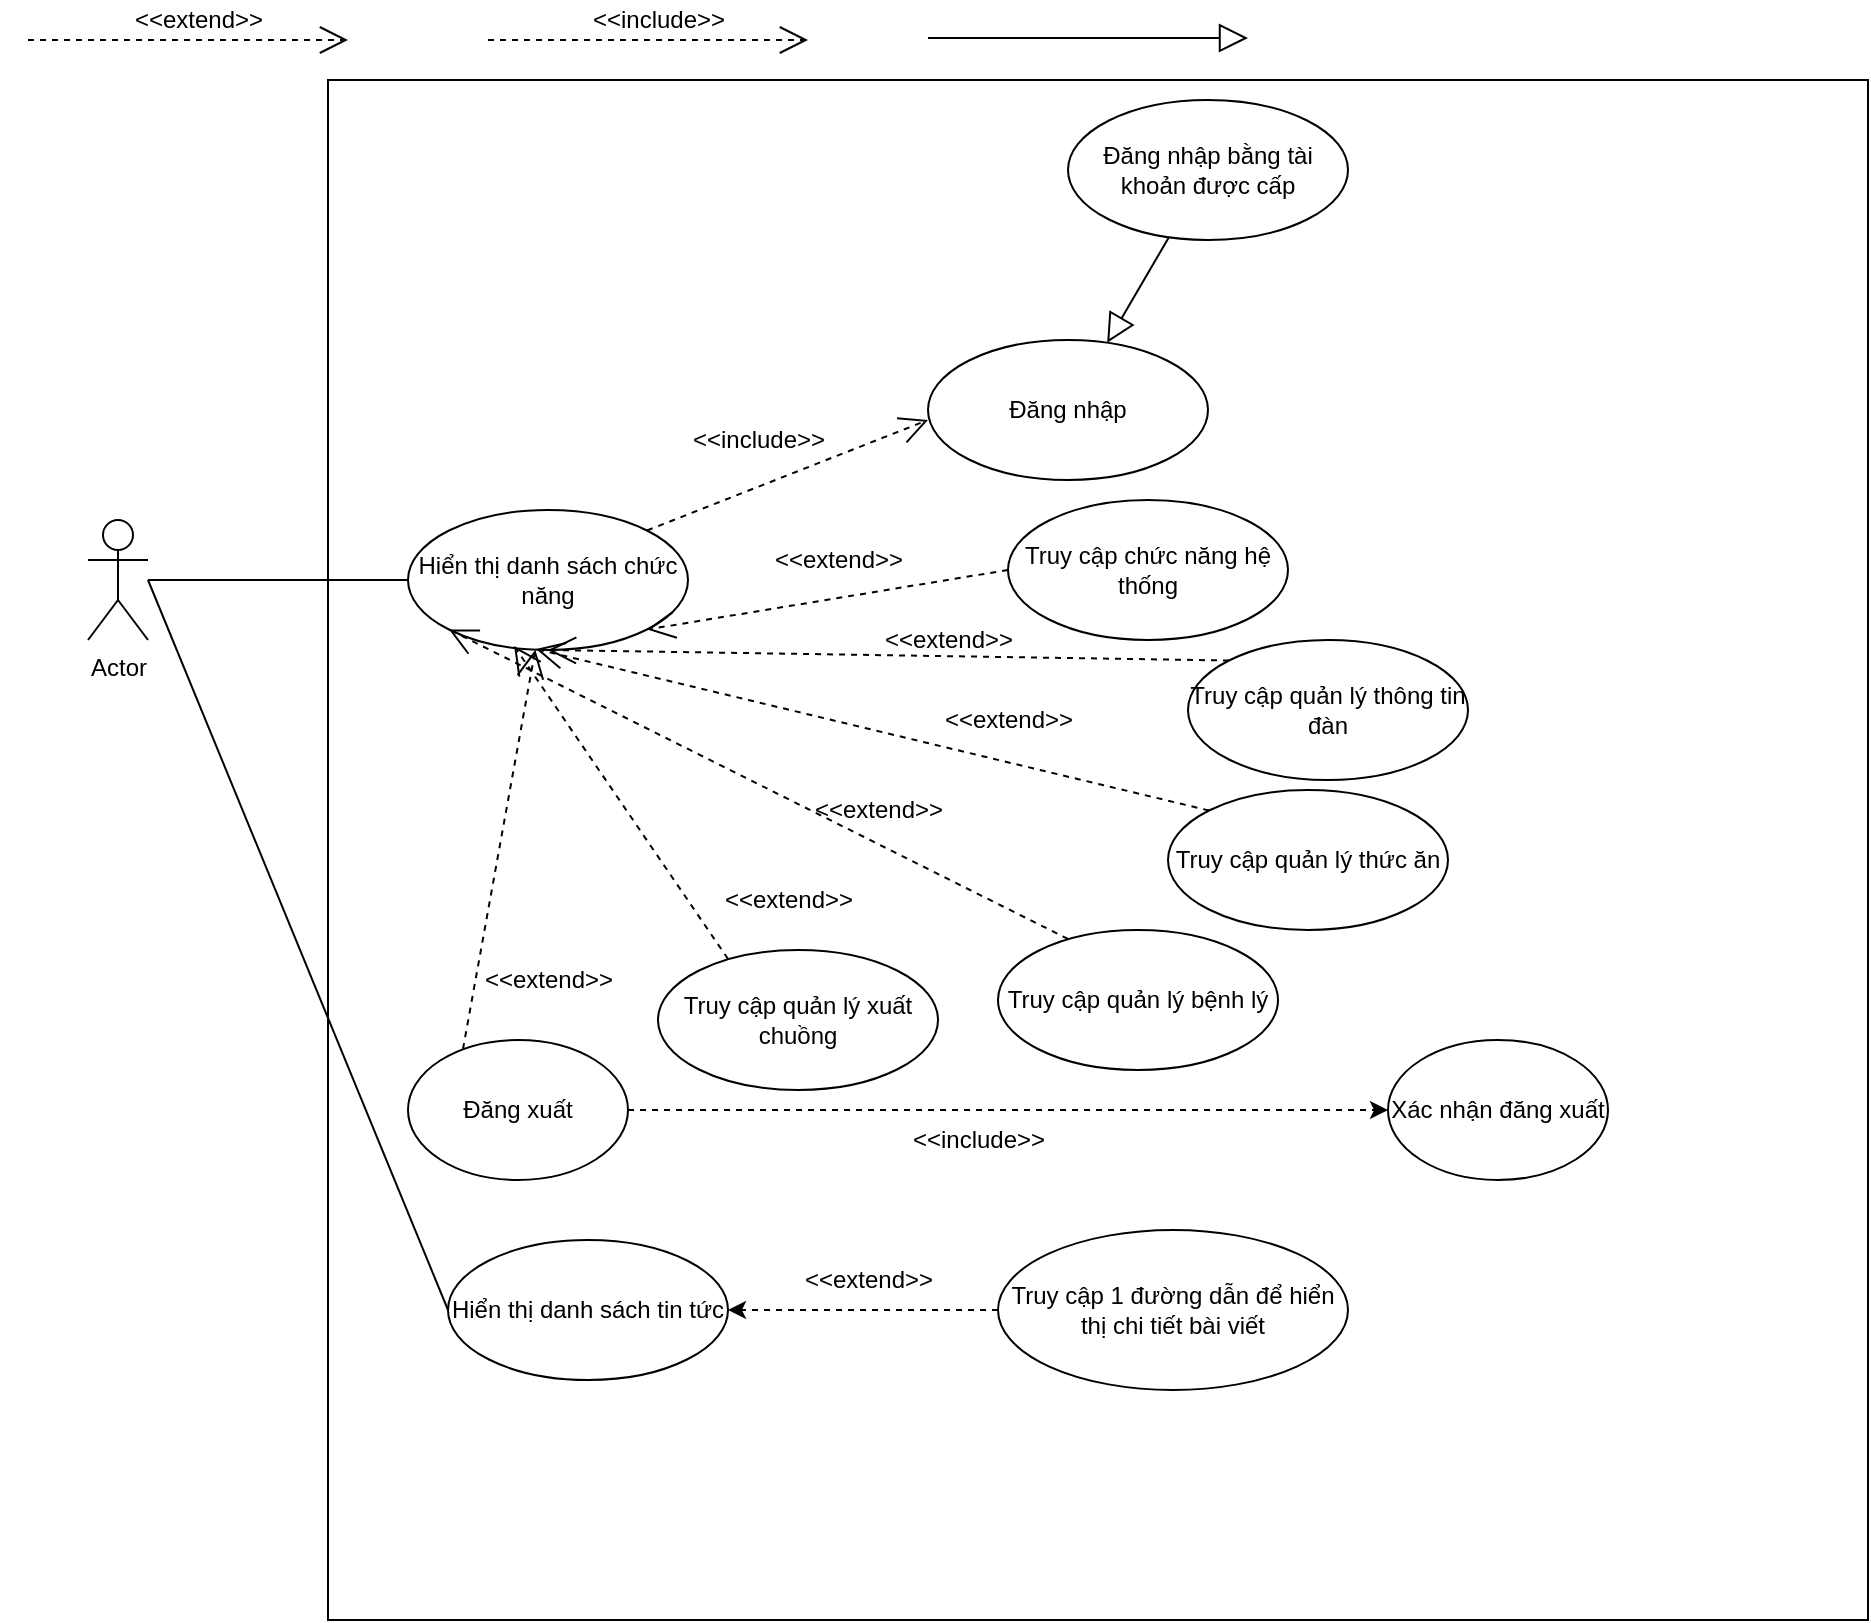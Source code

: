 <mxfile version="20.5.1" type="device"><diagram id="ZiJ1QPWtikxDmdyrKGaZ" name="Page-1"><mxGraphModel dx="946" dy="589" grid="1" gridSize="10" guides="1" tooltips="1" connect="1" arrows="1" fold="1" page="1" pageScale="1" pageWidth="850" pageHeight="1100" math="0" shadow="0"><root><mxCell id="0"/><mxCell id="1" parent="0"/><mxCell id="5E4w11CoWnl0UhFc0yHq-3" value="" style="whiteSpace=wrap;html=1;aspect=fixed;" parent="1" vertex="1"><mxGeometry x="180" y="80" width="770" height="770" as="geometry"/></mxCell><mxCell id="mLHjseE6QlHjcq5zer_h-10" value="" style="group" parent="1" vertex="1" connectable="0"><mxGeometry x="30" y="40" width="160" height="20" as="geometry"/></mxCell><mxCell id="mLHjseE6QlHjcq5zer_h-8" value="" style="endArrow=open;dashed=1;endFill=0;endSize=12;html=1;" parent="mLHjseE6QlHjcq5zer_h-10" edge="1"><mxGeometry width="160" relative="1" as="geometry"><mxPoint y="20" as="sourcePoint"/><mxPoint x="160" y="20" as="targetPoint"/></mxGeometry></mxCell><mxCell id="mLHjseE6QlHjcq5zer_h-9" value="&amp;lt;&amp;lt;extend&amp;gt;&amp;gt;" style="text;html=1;align=center;verticalAlign=middle;resizable=0;points=[];autosize=1;" parent="mLHjseE6QlHjcq5zer_h-10" vertex="1"><mxGeometry x="45" width="80" height="20" as="geometry"/></mxCell><mxCell id="mLHjseE6QlHjcq5zer_h-11" value="" style="group" parent="1" vertex="1" connectable="0"><mxGeometry x="260" y="40" width="160" height="20" as="geometry"/></mxCell><mxCell id="mLHjseE6QlHjcq5zer_h-12" value="" style="endArrow=open;dashed=1;endFill=0;endSize=12;html=1;" parent="mLHjseE6QlHjcq5zer_h-11" edge="1"><mxGeometry width="160" relative="1" as="geometry"><mxPoint y="20" as="sourcePoint"/><mxPoint x="160" y="20" as="targetPoint"/></mxGeometry></mxCell><mxCell id="mLHjseE6QlHjcq5zer_h-13" value="&amp;lt;&amp;lt;include&amp;gt;&amp;gt;" style="text;html=1;align=center;verticalAlign=middle;resizable=0;points=[];autosize=1;" parent="mLHjseE6QlHjcq5zer_h-11" vertex="1"><mxGeometry x="45" width="80" height="20" as="geometry"/></mxCell><mxCell id="mLHjseE6QlHjcq5zer_h-14" value="" style="endArrow=block;endFill=0;endSize=12;html=1;" parent="1" edge="1"><mxGeometry width="160" relative="1" as="geometry"><mxPoint x="480" y="59" as="sourcePoint"/><mxPoint x="640" y="59" as="targetPoint"/></mxGeometry></mxCell><mxCell id="mLHjseE6QlHjcq5zer_h-18" style="rounded=0;orthogonalLoop=1;jettySize=auto;html=1;entryX=0;entryY=0.5;entryDx=0;entryDy=0;endArrow=none;endFill=0;" parent="1" source="mLHjseE6QlHjcq5zer_h-16" target="mLHjseE6QlHjcq5zer_h-19" edge="1"><mxGeometry relative="1" as="geometry"><mxPoint x="210" y="330" as="targetPoint"/></mxGeometry></mxCell><mxCell id="mLHjseE6QlHjcq5zer_h-16" value="Actor" style="shape=umlActor;verticalLabelPosition=bottom;verticalAlign=top;html=1;" parent="1" vertex="1"><mxGeometry x="60" y="300" width="30" height="60" as="geometry"/></mxCell><mxCell id="mLHjseE6QlHjcq5zer_h-19" value="Hiển thị danh sách chức năng" style="ellipse;whiteSpace=wrap;html=1;" parent="1" vertex="1"><mxGeometry x="220" y="295" width="140" height="70" as="geometry"/></mxCell><mxCell id="mLHjseE6QlHjcq5zer_h-24" value="" style="group" parent="1" vertex="1" connectable="0"><mxGeometry x="410" y="200" width="210" height="80" as="geometry"/></mxCell><mxCell id="mLHjseE6QlHjcq5zer_h-25" value="" style="endArrow=open;dashed=1;endFill=0;endSize=12;html=1;exitX=1;exitY=0;exitDx=0;exitDy=0;" parent="mLHjseE6QlHjcq5zer_h-24" source="mLHjseE6QlHjcq5zer_h-19" edge="1"><mxGeometry width="160" relative="1" as="geometry"><mxPoint y="20" as="sourcePoint"/><mxPoint x="70" y="50" as="targetPoint"/></mxGeometry></mxCell><mxCell id="mLHjseE6QlHjcq5zer_h-27" value="Đăng nhập" style="ellipse;whiteSpace=wrap;html=1;strokeColor=#000000;" parent="mLHjseE6QlHjcq5zer_h-24" vertex="1"><mxGeometry x="70" y="10" width="140" height="70" as="geometry"/></mxCell><mxCell id="mLHjseE6QlHjcq5zer_h-26" value="&amp;lt;&amp;lt;include&amp;gt;&amp;gt;" style="text;html=1;align=center;verticalAlign=middle;resizable=0;points=[];autosize=1;" parent="1" vertex="1"><mxGeometry x="355" y="250" width="80" height="20" as="geometry"/></mxCell><mxCell id="mLHjseE6QlHjcq5zer_h-28" value="Truy cập chức năng hệ thống" style="ellipse;whiteSpace=wrap;html=1;strokeColor=#000000;" parent="1" vertex="1"><mxGeometry x="520" y="290" width="140" height="70" as="geometry"/></mxCell><mxCell id="mLHjseE6QlHjcq5zer_h-29" value="" style="group" parent="1" vertex="1" connectable="0"><mxGeometry x="345" y="315" width="160" height="20" as="geometry"/></mxCell><mxCell id="mLHjseE6QlHjcq5zer_h-31" value="&amp;lt;&amp;lt;extend&amp;gt;&amp;gt;" style="text;html=1;align=center;verticalAlign=middle;resizable=0;points=[];autosize=1;" parent="mLHjseE6QlHjcq5zer_h-29" vertex="1"><mxGeometry x="50" y="-5" width="80" height="20" as="geometry"/></mxCell><mxCell id="mLHjseE6QlHjcq5zer_h-30" value="" style="endArrow=open;dashed=1;endFill=0;endSize=12;html=1;entryX=1;entryY=1;entryDx=0;entryDy=0;exitX=0;exitY=0.5;exitDx=0;exitDy=0;" parent="1" source="mLHjseE6QlHjcq5zer_h-28" target="mLHjseE6QlHjcq5zer_h-19" edge="1"><mxGeometry width="160" relative="1" as="geometry"><mxPoint x="320" y="410" as="sourcePoint"/><mxPoint x="480" y="410" as="targetPoint"/></mxGeometry></mxCell><mxCell id="mLHjseE6QlHjcq5zer_h-32" value="Truy cập quản lý thông tin đàn" style="ellipse;whiteSpace=wrap;html=1;strokeColor=#000000;" parent="1" vertex="1"><mxGeometry x="610" y="360" width="140" height="70" as="geometry"/></mxCell><mxCell id="mLHjseE6QlHjcq5zer_h-35" value="" style="group" parent="1" vertex="1" connectable="0"><mxGeometry x="395" y="350" width="160" height="20" as="geometry"/></mxCell><mxCell id="mLHjseE6QlHjcq5zer_h-37" value="&amp;lt;&amp;lt;extend&amp;gt;&amp;gt;" style="text;html=1;align=center;verticalAlign=middle;resizable=0;points=[];autosize=1;" parent="mLHjseE6QlHjcq5zer_h-35" vertex="1"><mxGeometry x="55" width="80" height="20" as="geometry"/></mxCell><mxCell id="mLHjseE6QlHjcq5zer_h-36" value="" style="endArrow=open;dashed=1;endFill=0;endSize=12;html=1;entryX=0.5;entryY=1;entryDx=0;entryDy=0;exitX=0;exitY=0;exitDx=0;exitDy=0;" parent="1" source="mLHjseE6QlHjcq5zer_h-32" target="mLHjseE6QlHjcq5zer_h-19" edge="1"><mxGeometry width="160" relative="1" as="geometry"><mxPoint x="310" y="460" as="sourcePoint"/><mxPoint x="470" y="460" as="targetPoint"/></mxGeometry></mxCell><mxCell id="mLHjseE6QlHjcq5zer_h-38" value="Truy cập quản lý bệnh lý" style="ellipse;whiteSpace=wrap;html=1;strokeColor=#000000;" parent="1" vertex="1"><mxGeometry x="515" y="505" width="140" height="70" as="geometry"/></mxCell><mxCell id="mLHjseE6QlHjcq5zer_h-39" value="" style="endArrow=open;dashed=1;endFill=0;endSize=12;html=1;exitX=0.25;exitY=0.064;exitDx=0;exitDy=0;exitPerimeter=0;entryX=0;entryY=1;entryDx=0;entryDy=0;" parent="1" source="mLHjseE6QlHjcq5zer_h-38" target="mLHjseE6QlHjcq5zer_h-19" edge="1"><mxGeometry width="160" relative="1" as="geometry"><mxPoint x="500.503" y="490.251" as="sourcePoint"/><mxPoint x="290" y="360" as="targetPoint"/></mxGeometry></mxCell><mxCell id="mLHjseE6QlHjcq5zer_h-40" value="" style="group" parent="1" vertex="1" connectable="0"><mxGeometry x="360" y="435" width="160" height="20" as="geometry"/></mxCell><mxCell id="mLHjseE6QlHjcq5zer_h-41" value="&amp;lt;&amp;lt;extend&amp;gt;&amp;gt;" style="text;html=1;align=center;verticalAlign=middle;resizable=0;points=[];autosize=1;" parent="mLHjseE6QlHjcq5zer_h-40" vertex="1"><mxGeometry x="55" width="80" height="20" as="geometry"/></mxCell><mxCell id="wkTmo0CT3gQ2DNjBF0D6-1" value="Truy cập quản lý thức ăn" style="ellipse;whiteSpace=wrap;html=1;strokeColor=#000000;" parent="1" vertex="1"><mxGeometry x="600" y="435" width="140" height="70" as="geometry"/></mxCell><mxCell id="wkTmo0CT3gQ2DNjBF0D6-2" value="" style="endArrow=open;dashed=1;endFill=0;endSize=12;html=1;exitX=0;exitY=0;exitDx=0;exitDy=0;entryX=0.457;entryY=0.993;entryDx=0;entryDy=0;entryPerimeter=0;" parent="1" source="wkTmo0CT3gQ2DNjBF0D6-1" target="mLHjseE6QlHjcq5zer_h-19" edge="1"><mxGeometry width="160" relative="1" as="geometry"><mxPoint x="710.003" y="500.501" as="sourcePoint"/><mxPoint x="450.003" y="364.999" as="targetPoint"/></mxGeometry></mxCell><mxCell id="wkTmo0CT3gQ2DNjBF0D6-3" value="" style="group" parent="1" vertex="1" connectable="0"><mxGeometry x="425" y="390" width="160" height="20" as="geometry"/></mxCell><mxCell id="wkTmo0CT3gQ2DNjBF0D6-4" value="&amp;lt;&amp;lt;extend&amp;gt;&amp;gt;" style="text;html=1;align=center;verticalAlign=middle;resizable=0;points=[];autosize=1;" parent="wkTmo0CT3gQ2DNjBF0D6-3" vertex="1"><mxGeometry x="55" width="80" height="20" as="geometry"/></mxCell><mxCell id="wkTmo0CT3gQ2DNjBF0D6-6" value="Truy cập quản lý xuất chuồng" style="ellipse;whiteSpace=wrap;html=1;strokeColor=#000000;" parent="1" vertex="1"><mxGeometry x="345" y="515" width="140" height="70" as="geometry"/></mxCell><mxCell id="wkTmo0CT3gQ2DNjBF0D6-7" value="" style="endArrow=open;dashed=1;endFill=0;endSize=12;html=1;exitX=0.25;exitY=0.064;exitDx=0;exitDy=0;exitPerimeter=0;entryX=0.379;entryY=0.971;entryDx=0;entryDy=0;entryPerimeter=0;" parent="1" source="wkTmo0CT3gQ2DNjBF0D6-6" target="mLHjseE6QlHjcq5zer_h-19" edge="1"><mxGeometry width="160" relative="1" as="geometry"><mxPoint x="500.503" y="575.501" as="sourcePoint"/><mxPoint x="240.503" y="439.999" as="targetPoint"/></mxGeometry></mxCell><mxCell id="wkTmo0CT3gQ2DNjBF0D6-8" value="" style="group" parent="1" vertex="1" connectable="0"><mxGeometry x="315" y="480" width="160" height="20" as="geometry"/></mxCell><mxCell id="wkTmo0CT3gQ2DNjBF0D6-9" value="&amp;lt;&amp;lt;extend&amp;gt;&amp;gt;" style="text;html=1;align=center;verticalAlign=middle;resizable=0;points=[];autosize=1;" parent="wkTmo0CT3gQ2DNjBF0D6-8" vertex="1"><mxGeometry x="55" width="80" height="20" as="geometry"/></mxCell><mxCell id="TnutYmOD3MLzprERQZ9e-2" value="" style="edgeStyle=orthogonalEdgeStyle;rounded=0;orthogonalLoop=1;jettySize=auto;html=1;dashed=1;" edge="1" parent="1" source="wkTmo0CT3gQ2DNjBF0D6-12" target="TnutYmOD3MLzprERQZ9e-1"><mxGeometry relative="1" as="geometry"/></mxCell><mxCell id="wkTmo0CT3gQ2DNjBF0D6-12" value="Đăng xuất" style="ellipse;whiteSpace=wrap;html=1;strokeColor=#000000;" parent="1" vertex="1"><mxGeometry x="220" y="560" width="110" height="70" as="geometry"/></mxCell><mxCell id="wkTmo0CT3gQ2DNjBF0D6-13" value="" style="endArrow=open;dashed=1;endFill=0;endSize=12;html=1;exitX=0.25;exitY=0.064;exitDx=0;exitDy=0;exitPerimeter=0;" parent="1" source="wkTmo0CT3gQ2DNjBF0D6-12" target="mLHjseE6QlHjcq5zer_h-19" edge="1"><mxGeometry width="160" relative="1" as="geometry"><mxPoint x="470.503" y="682.531" as="sourcePoint"/><mxPoint x="243.06" y="470" as="targetPoint"/></mxGeometry></mxCell><mxCell id="wkTmo0CT3gQ2DNjBF0D6-14" value="" style="group" parent="1" vertex="1" connectable="0"><mxGeometry x="195" y="520.25" width="160" height="20" as="geometry"/></mxCell><mxCell id="wkTmo0CT3gQ2DNjBF0D6-15" value="&amp;lt;&amp;lt;extend&amp;gt;&amp;gt;" style="text;html=1;align=center;verticalAlign=middle;resizable=0;points=[];autosize=1;" parent="wkTmo0CT3gQ2DNjBF0D6-14" vertex="1"><mxGeometry x="55" width="80" height="20" as="geometry"/></mxCell><mxCell id="wkTmo0CT3gQ2DNjBF0D6-18" value="" style="edgeStyle=orthogonalEdgeStyle;rounded=0;orthogonalLoop=1;jettySize=auto;html=1;dashed=1;" parent="1" source="wkTmo0CT3gQ2DNjBF0D6-17" target="wkTmo0CT3gQ2DNjBF0D6-16" edge="1"><mxGeometry relative="1" as="geometry"/></mxCell><mxCell id="wkTmo0CT3gQ2DNjBF0D6-16" value="Hiển thị danh sách tin tức" style="ellipse;whiteSpace=wrap;html=1;" parent="1" vertex="1"><mxGeometry x="240" y="660" width="140" height="70" as="geometry"/></mxCell><mxCell id="wkTmo0CT3gQ2DNjBF0D6-17" value="Truy cập 1 đường dẫn để hiển thị chi tiết bài viết" style="ellipse;whiteSpace=wrap;html=1;" parent="1" vertex="1"><mxGeometry x="515" y="655" width="175" height="80" as="geometry"/></mxCell><mxCell id="wkTmo0CT3gQ2DNjBF0D6-20" value="" style="group" parent="1" vertex="1" connectable="0"><mxGeometry x="355" y="670" width="160" height="20" as="geometry"/></mxCell><mxCell id="wkTmo0CT3gQ2DNjBF0D6-21" value="&amp;lt;&amp;lt;extend&amp;gt;&amp;gt;" style="text;html=1;align=center;verticalAlign=middle;resizable=0;points=[];autosize=1;" parent="wkTmo0CT3gQ2DNjBF0D6-20" vertex="1"><mxGeometry x="55" width="80" height="20" as="geometry"/></mxCell><mxCell id="wkTmo0CT3gQ2DNjBF0D6-22" style="rounded=0;orthogonalLoop=1;jettySize=auto;html=1;endArrow=none;endFill=0;entryX=0;entryY=0.5;entryDx=0;entryDy=0;" parent="1" target="wkTmo0CT3gQ2DNjBF0D6-16" edge="1"><mxGeometry relative="1" as="geometry"><mxPoint x="140" y="660" as="targetPoint"/><mxPoint x="90" y="330" as="sourcePoint"/></mxGeometry></mxCell><mxCell id="wkTmo0CT3gQ2DNjBF0D6-23" value="" style="endArrow=block;endFill=0;endSize=12;html=1;" parent="1" source="wkTmo0CT3gQ2DNjBF0D6-25" target="mLHjseE6QlHjcq5zer_h-27" edge="1"><mxGeometry width="160" relative="1" as="geometry"><mxPoint x="510.0" y="120" as="sourcePoint"/><mxPoint x="468.04" y="210" as="targetPoint"/></mxGeometry></mxCell><mxCell id="wkTmo0CT3gQ2DNjBF0D6-24" value="" style="group" parent="1" vertex="1" connectable="0"><mxGeometry x="480.0" y="80" width="210" height="80" as="geometry"/></mxCell><mxCell id="wkTmo0CT3gQ2DNjBF0D6-25" value="Đăng nhập bằng tài khoản được cấp" style="ellipse;whiteSpace=wrap;html=1;strokeColor=#000000;" parent="wkTmo0CT3gQ2DNjBF0D6-24" vertex="1"><mxGeometry x="70" y="10" width="140" height="70" as="geometry"/></mxCell><mxCell id="TnutYmOD3MLzprERQZ9e-1" value="Xác nhận đăng xuất" style="ellipse;whiteSpace=wrap;html=1;strokeColor=#000000;" vertex="1" parent="1"><mxGeometry x="710" y="560" width="110" height="70" as="geometry"/></mxCell><mxCell id="TnutYmOD3MLzprERQZ9e-3" value="&amp;lt;&amp;lt;include&amp;gt;&amp;gt;" style="text;html=1;align=center;verticalAlign=middle;resizable=0;points=[];autosize=1;" vertex="1" parent="1"><mxGeometry x="465" y="600" width="80" height="20" as="geometry"/></mxCell></root></mxGraphModel></diagram></mxfile>